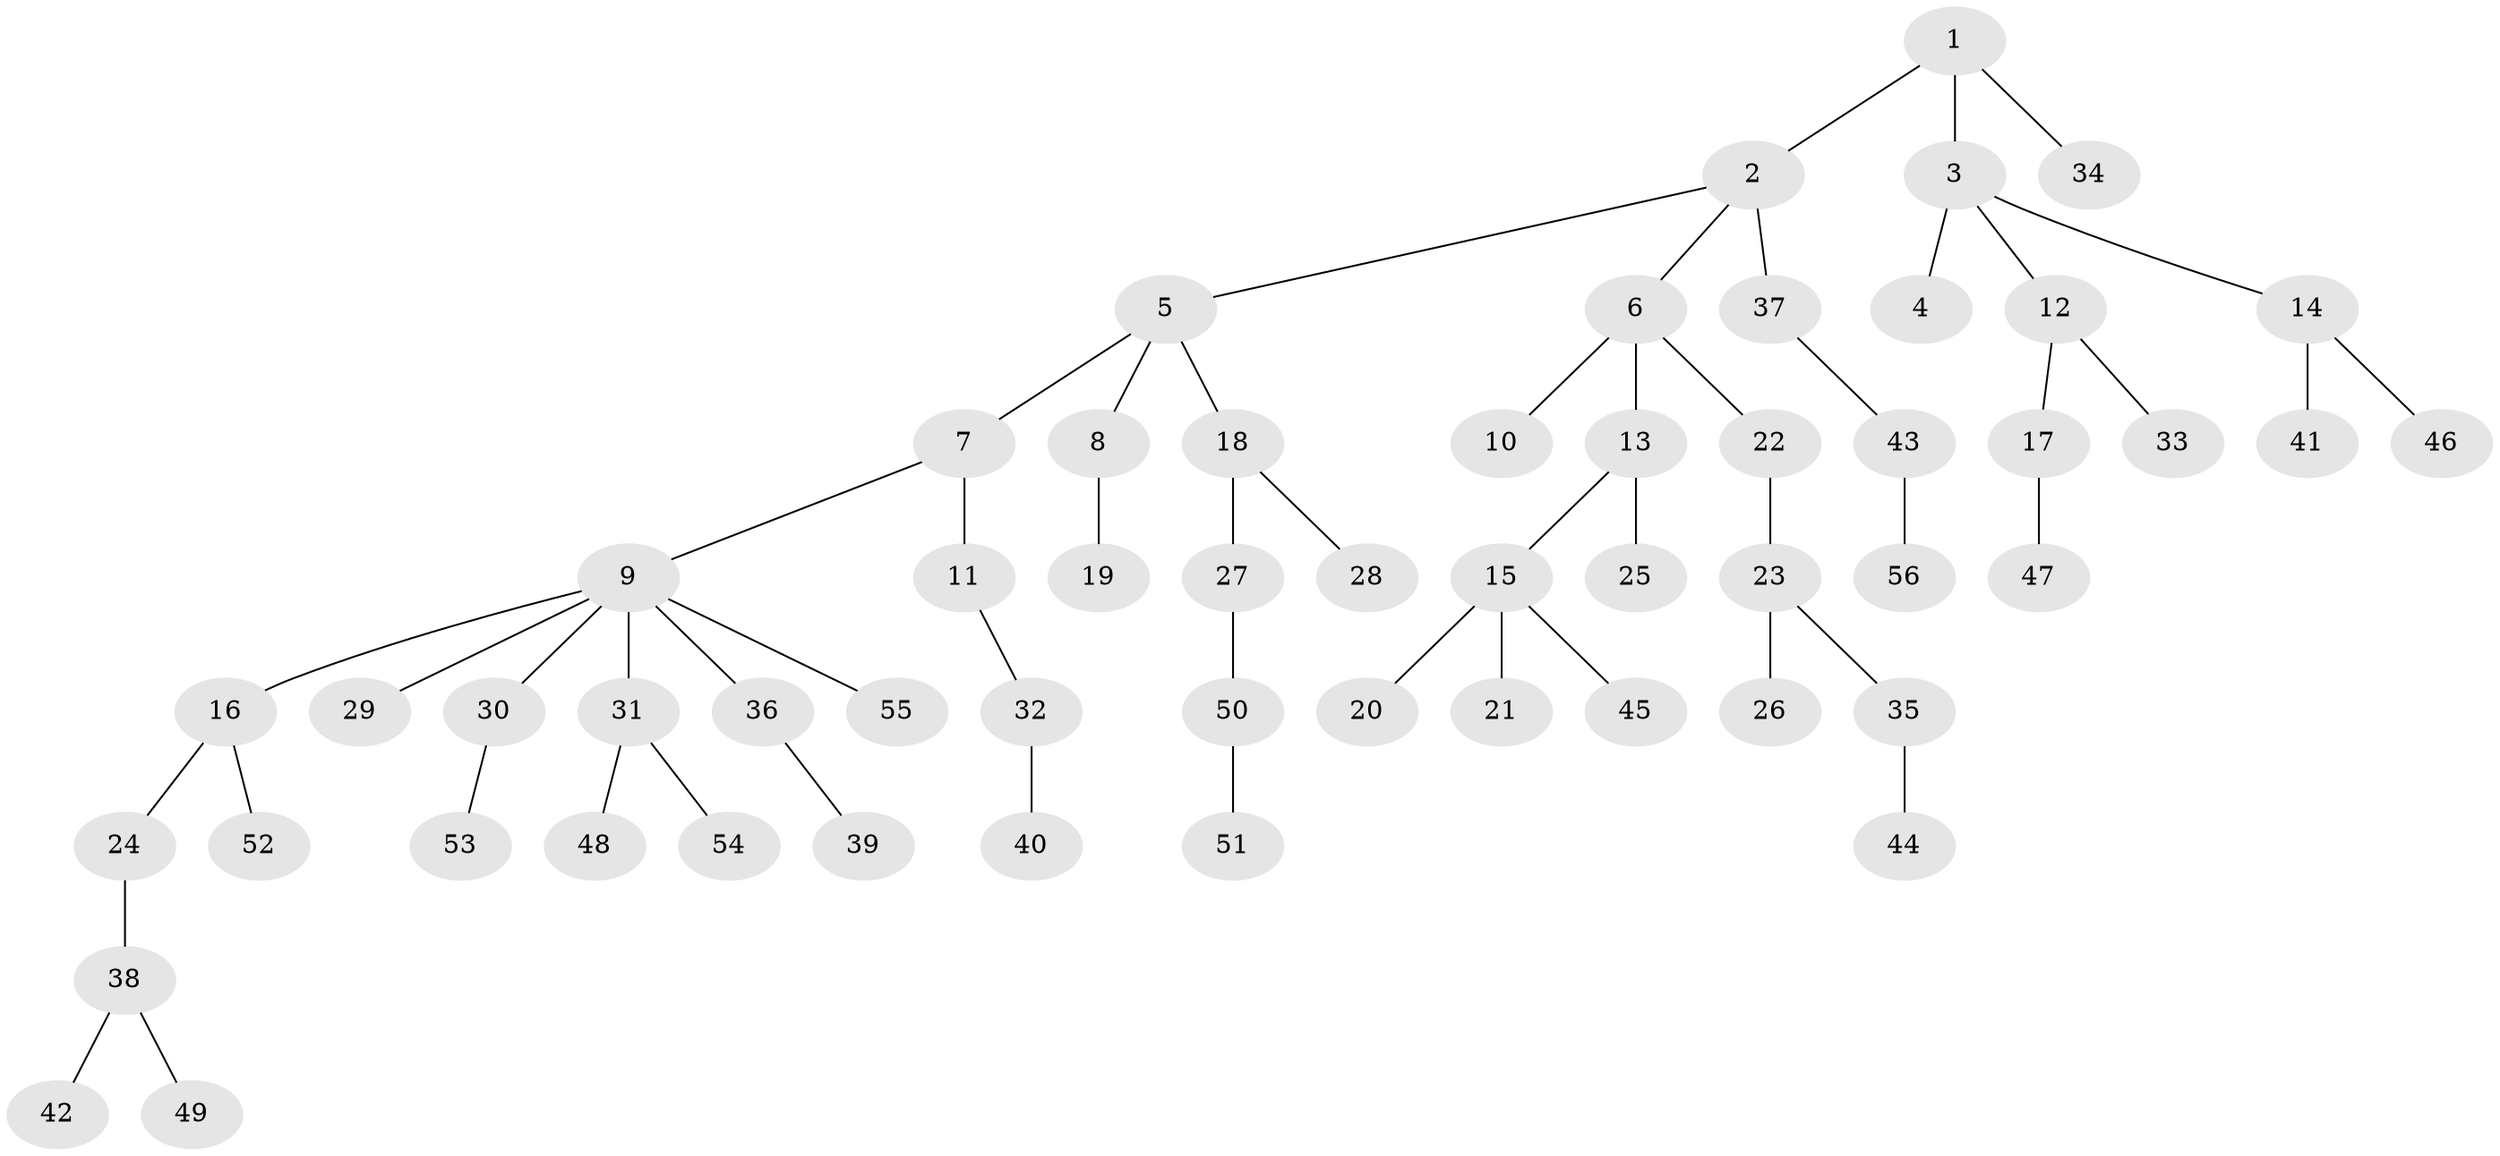// coarse degree distribution, {1: 0.6153846153846154, 2: 0.23076923076923078, 5: 0.05128205128205128, 8: 0.02564102564102564, 3: 0.05128205128205128, 10: 0.02564102564102564}
// Generated by graph-tools (version 1.1) at 2025/55/03/04/25 21:55:52]
// undirected, 56 vertices, 55 edges
graph export_dot {
graph [start="1"]
  node [color=gray90,style=filled];
  1;
  2;
  3;
  4;
  5;
  6;
  7;
  8;
  9;
  10;
  11;
  12;
  13;
  14;
  15;
  16;
  17;
  18;
  19;
  20;
  21;
  22;
  23;
  24;
  25;
  26;
  27;
  28;
  29;
  30;
  31;
  32;
  33;
  34;
  35;
  36;
  37;
  38;
  39;
  40;
  41;
  42;
  43;
  44;
  45;
  46;
  47;
  48;
  49;
  50;
  51;
  52;
  53;
  54;
  55;
  56;
  1 -- 2;
  1 -- 3;
  1 -- 34;
  2 -- 5;
  2 -- 6;
  2 -- 37;
  3 -- 4;
  3 -- 12;
  3 -- 14;
  5 -- 7;
  5 -- 8;
  5 -- 18;
  6 -- 10;
  6 -- 13;
  6 -- 22;
  7 -- 9;
  7 -- 11;
  8 -- 19;
  9 -- 16;
  9 -- 29;
  9 -- 30;
  9 -- 31;
  9 -- 36;
  9 -- 55;
  11 -- 32;
  12 -- 17;
  12 -- 33;
  13 -- 15;
  13 -- 25;
  14 -- 41;
  14 -- 46;
  15 -- 20;
  15 -- 21;
  15 -- 45;
  16 -- 24;
  16 -- 52;
  17 -- 47;
  18 -- 27;
  18 -- 28;
  22 -- 23;
  23 -- 26;
  23 -- 35;
  24 -- 38;
  27 -- 50;
  30 -- 53;
  31 -- 48;
  31 -- 54;
  32 -- 40;
  35 -- 44;
  36 -- 39;
  37 -- 43;
  38 -- 42;
  38 -- 49;
  43 -- 56;
  50 -- 51;
}
